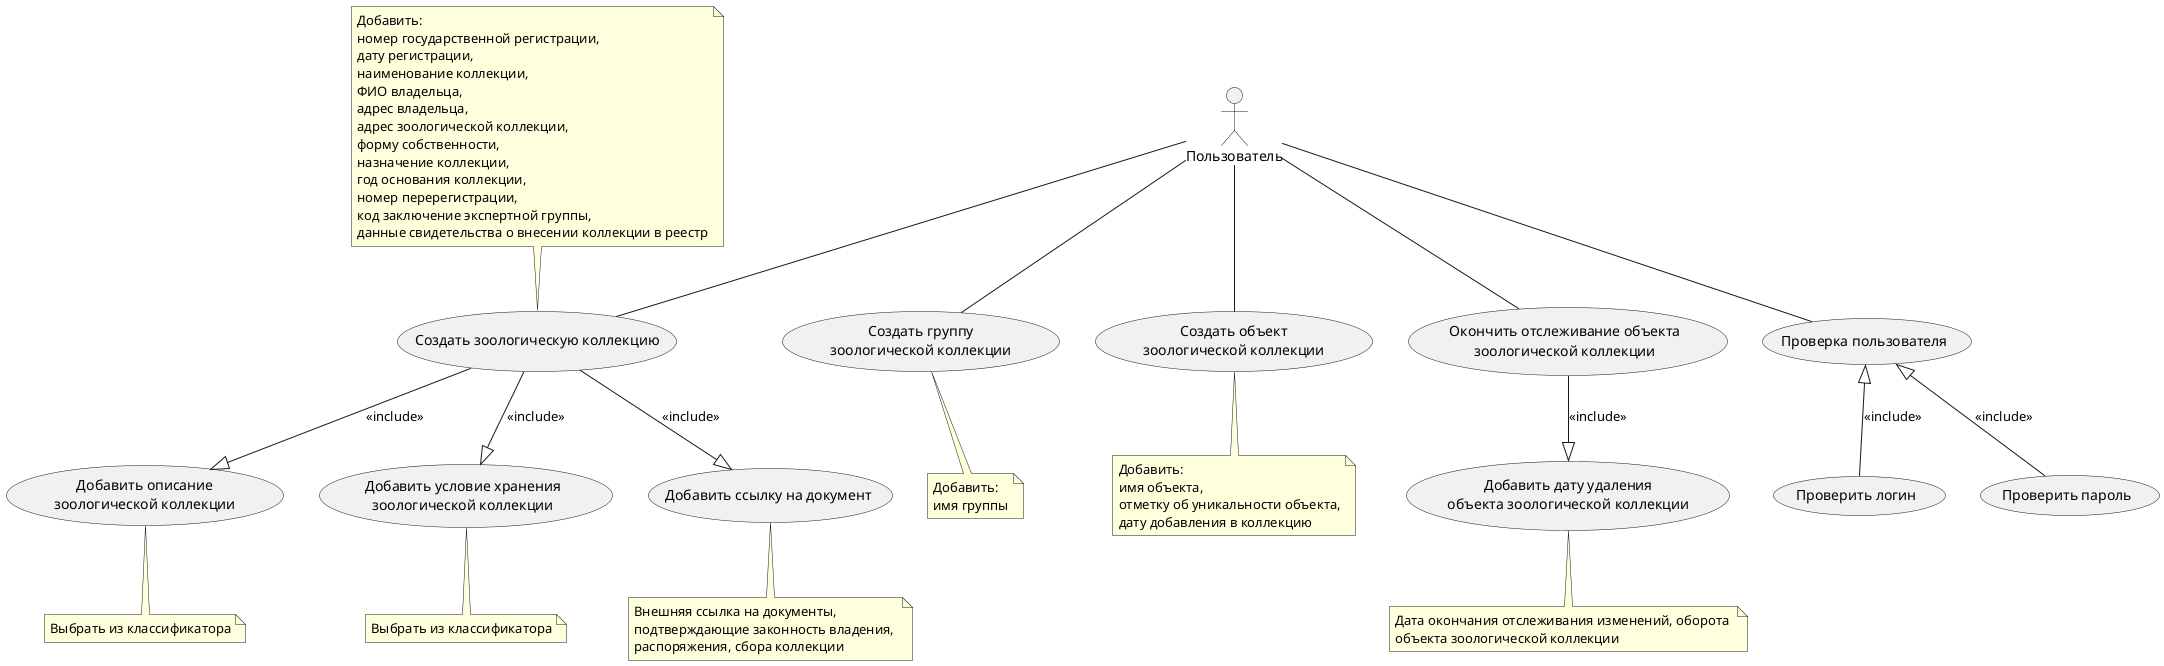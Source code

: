 @startuml
:Пользователь: as user

usecase (Проверка пользователя) as auth
user -- auth

usecase (Проверить логин) as login_check
usecase (Проверить пароль) as password_check
auth <|-- login_check : <<include>>
auth <|-- password_check : <<include>>

note "Добавить:\nномер государственной регистрации,\nдату регистрации,\nнаименование коллекции,\nФИО владельца,\nадрес владельца,\nадрес зоологической коллекции,\nформу собственности,\nназначение коллекции,\nгод основания коллекции,\nномер перерегистрации,\nкод заключение экспертной группы,\nданные свидетельства о внесении коллекции в реестр" as zoo_collection_create_note
usecase (Создать зоологическую коллекцию) as zoo_collection_create
zoo_collection_create_note .. zoo_collection_create
user -- zoo_collection_create

note "Выбрать из классификатора" as add_zoo_collection_description_note
usecase (Добавить описание\nзоологической коллекции) as add_zoo_collection_description
add_zoo_collection_description .. add_zoo_collection_description_note
zoo_collection_create --|> add_zoo_collection_description : <<include>>

note "Выбрать из классификатора" as add_zoo_collection_storage_condition_note
usecase (Добавить условие хранения\nзоологической коллекции) as add_zoo_collection_storage_condition
add_zoo_collection_storage_condition .. add_zoo_collection_storage_condition_note

zoo_collection_create --|> add_zoo_collection_storage_condition : <<include>>

note "Внешняя ссылка на документы,\nподтверждающие законность владения, \nраспоряжения, сбора коллекции" as add_zoo_collection_documents_url_note
usecase (Добавить ссылку на документ) as add_zoo_collection_documents_url
add_zoo_collection_documents_url .. add_zoo_collection_documents_url_note
zoo_collection_create --|> add_zoo_collection_documents_url : <<include>>


note "Добавить:\nимя группы" as zoo_group_create_note
usecase (Создать группу\nзоологической коллекции) as zoo_group_create
zoo_group_create .. zoo_group_create_note
user -- zoo_group_create

note "Добавить:\nимя объекта,\nотметку об уникальности объекта,\nдату добавления в коллекцию" as zoo_object_create_note
usecase (Создать объект\nзоологической коллекции) as zoo_object_create
zoo_object_create .. zoo_object_create_note
user -- zoo_object_create
usecase (Окончить отслеживание объекта\nзоологической коллекции) as zoo_object_stop_tracking
user -- zoo_object_stop_tracking

note "Дата окончания отслеживания изменений, оборота \nобъекта зоологической коллекции" as zoo_object_stop_tracking_date_note
usecase (Добавить дату удаления\nобъекта зоологической коллекции) as zoo_object_stop_tracking_date
zoo_object_stop_tracking_date .. zoo_object_stop_tracking_date_note

zoo_object_stop_tracking --|> zoo_object_stop_tracking_date : <<include>>
@enduml
